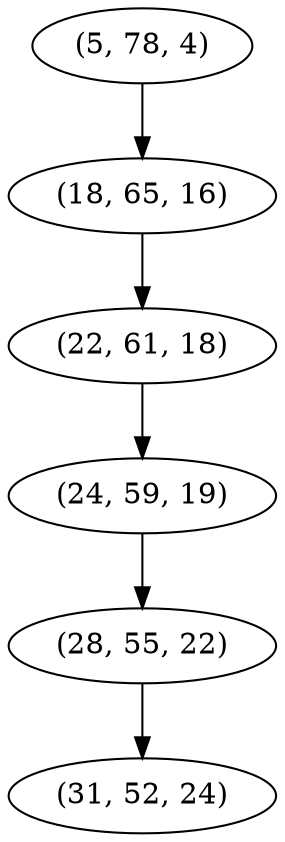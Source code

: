 digraph tree {
    "(5, 78, 4)";
    "(18, 65, 16)";
    "(22, 61, 18)";
    "(24, 59, 19)";
    "(28, 55, 22)";
    "(31, 52, 24)";
    "(5, 78, 4)" -> "(18, 65, 16)";
    "(18, 65, 16)" -> "(22, 61, 18)";
    "(22, 61, 18)" -> "(24, 59, 19)";
    "(24, 59, 19)" -> "(28, 55, 22)";
    "(28, 55, 22)" -> "(31, 52, 24)";
}
